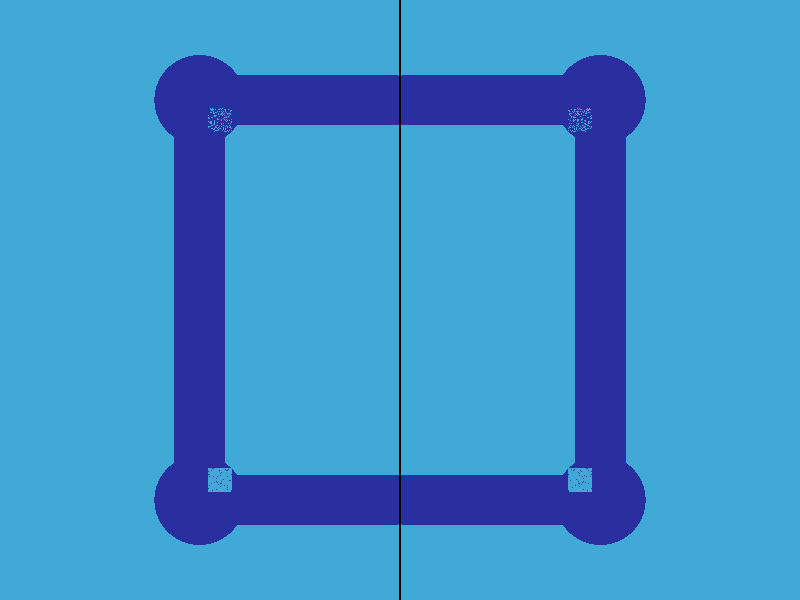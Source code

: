 #include "colors.inc"    // The include files contain#include "shapes.inc"    // pre-defined scene elements#include "finish.inc"#include "metals.inc"#include "stones.inc"#version 3.6;/* * A metal door in the Ghost Tower of Inverness. * * Last modified 5/30/2005 by Denton Gentry. */global_settings {	assumed_gamma 1.8	ambient_light rgb<1, 1, 1>}#declare T_key = texture {	pigment { SkyBlue }	finish { F_MetalA }}#declare T_hollow = texture {	pigment { DarkSlateBlue }	finish { F_MetalA }}object {	difference {		union {			box      { <-20, -10, -20>, <-0.03,  0, 20> }			box      { <0.03, -10, -20>, <20, 0, 20> }		}		union {			cylinder { <-4,   -.5, -4>,   <-4, 1, -4>, 0.9 }			cylinder { < 4,   -.5, -4>,   < 4, 1, -4>, 0.9 }			cylinder { <-4,   -.5,  4>,   <-4, 1,  4>, 0.9 }			cylinder { < 4,   -.5,  4>,   < 4, 1,  4>, 0.9 }						box      { <-4,   -.5,  3.5>, <   4, 1,  4.5> }			box      { <-4,   -.5, -3.5>, <   4, 1, -4.5> }			box      { <-4.5, -.5, 4>,    <-3.5, 1,  -4> }			box      { < 4.5, -.5, 4>,    < 3.5, 1,  -4> }			texture { T_hollow }		}	}	texture { T_key }}light_source {	<0, 20, 0>	color Gray20}light_source {	<10, 20, 0>	color Gray20}light_source {	<-10, 20, 0>	color Gray20}light_source {	<0, 20, 10>	color Gray20}light_source {	<0, 20, -10>	color Gray20}camera {	location <0, 12, 0>	look_at  <0, 0, 0>}background { color Black }